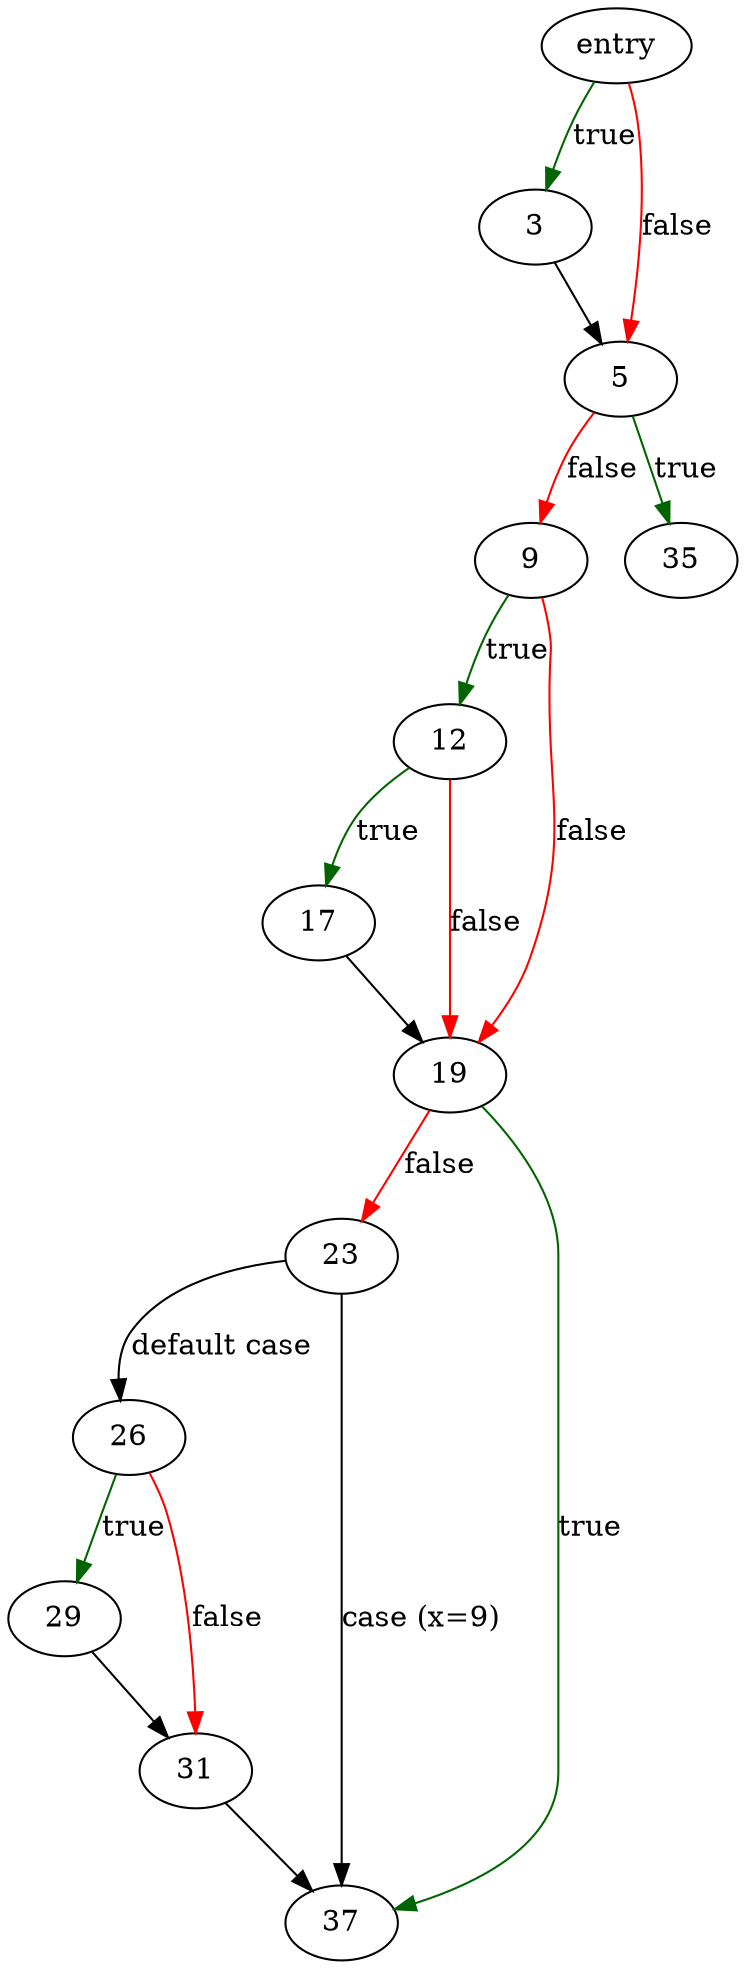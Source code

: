 digraph "cleanup" {
	// Node definitions.
	1 [label=entry];
	3;
	5;
	9;
	12;
	17;
	19;
	23;
	26;
	29;
	31;
	35;
	37;

	// Edge definitions.
	1 -> 3 [
		color=darkgreen
		label=true
	];
	1 -> 5 [
		color=red
		label=false
	];
	3 -> 5;
	5 -> 9 [
		color=red
		label=false
	];
	5 -> 35 [
		color=darkgreen
		label=true
	];
	9 -> 12 [
		color=darkgreen
		label=true
	];
	9 -> 19 [
		color=red
		label=false
	];
	12 -> 17 [
		color=darkgreen
		label=true
	];
	12 -> 19 [
		color=red
		label=false
	];
	17 -> 19;
	19 -> 23 [
		color=red
		label=false
	];
	19 -> 37 [
		color=darkgreen
		label=true
	];
	23 -> 26 [label="default case"];
	23 -> 37 [label="case (x=9)"];
	26 -> 29 [
		color=darkgreen
		label=true
	];
	26 -> 31 [
		color=red
		label=false
	];
	29 -> 31;
	31 -> 37;
}